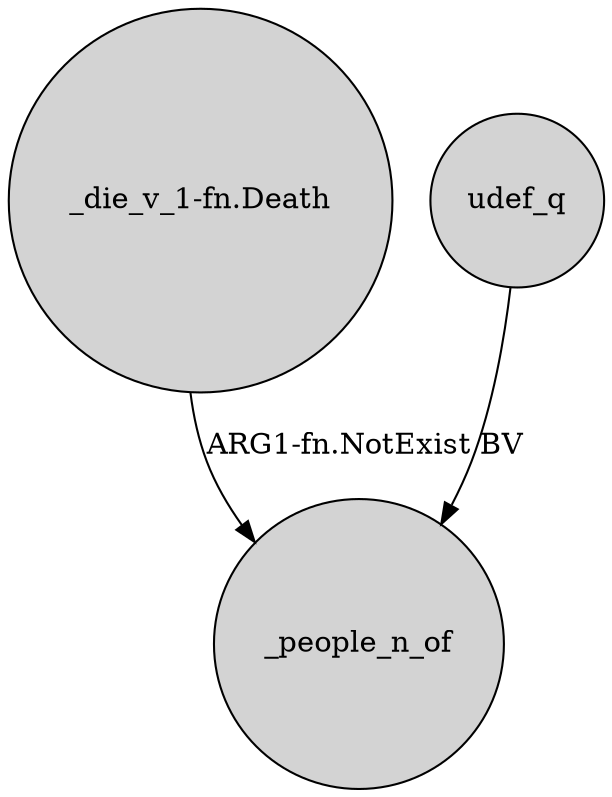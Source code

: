 digraph {
	node [shape=circle style=filled]
	"_die_v_1-fn.Death" -> _people_n_of [label="ARG1-fn.NotExist"]
	udef_q -> _people_n_of [label=BV]
}
